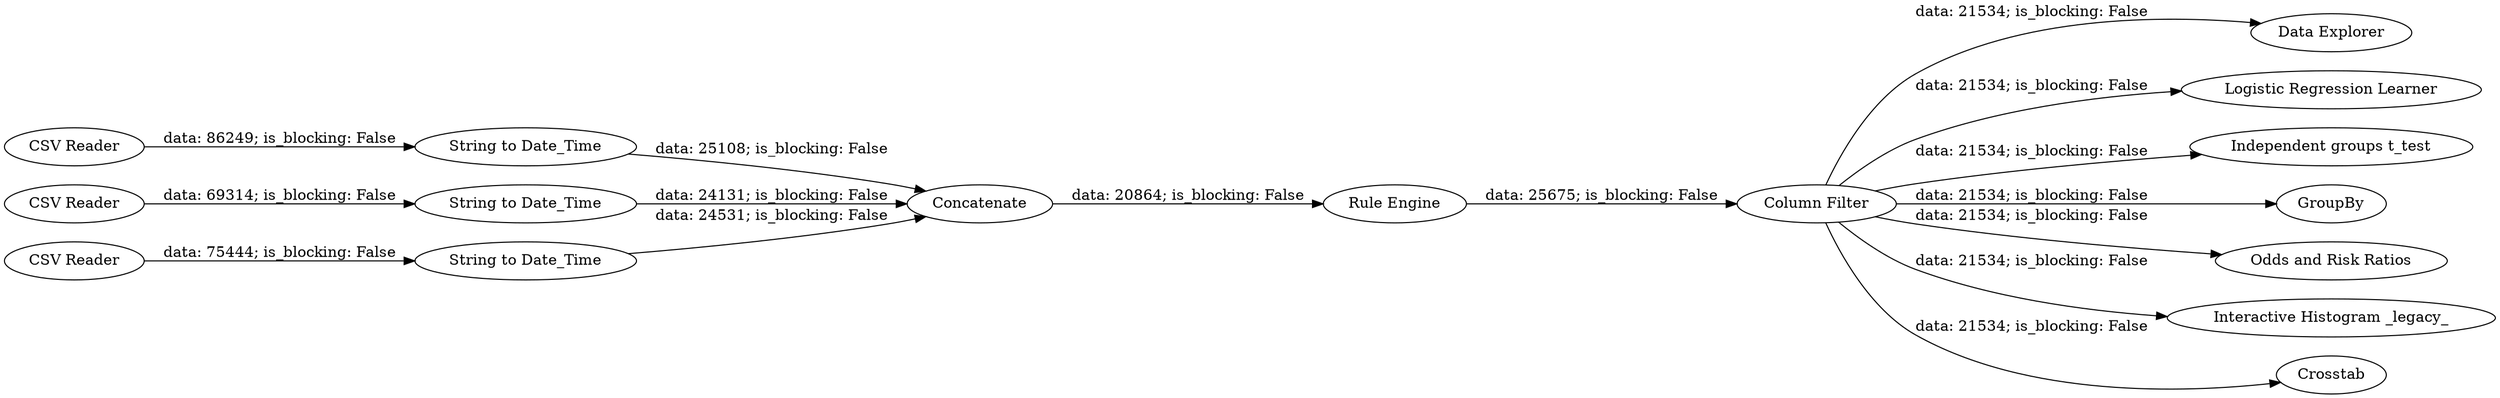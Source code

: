 digraph {
	"-90247751118186557_10" [label="Data Explorer"]
	"-90247751118186557_18" [label="Logistic Regression Learner"]
	"-90247751118186557_5" [label="String to Date_Time"]
	"-90247751118186557_3" [label="CSV Reader"]
	"-90247751118186557_14" [label="Independent groups t_test"]
	"-90247751118186557_6" [label="String to Date_Time"]
	"-90247751118186557_11" [label="Column Filter"]
	"-90247751118186557_2" [label="CSV Reader"]
	"-90247751118186557_8" [label="Rule Engine"]
	"-90247751118186557_1" [label="CSV Reader"]
	"-90247751118186557_13" [label=GroupBy]
	"-90247751118186557_4" [label="String to Date_Time"]
	"-90247751118186557_7" [label=Concatenate]
	"-90247751118186557_16" [label="Odds and Risk Ratios"]
	"-90247751118186557_12" [label="Interactive Histogram _legacy_"]
	"-90247751118186557_17" [label=Crosstab]
	"-90247751118186557_11" -> "-90247751118186557_10" [label="data: 21534; is_blocking: False"]
	"-90247751118186557_6" -> "-90247751118186557_7" [label="data: 24131; is_blocking: False"]
	"-90247751118186557_1" -> "-90247751118186557_4" [label="data: 75444; is_blocking: False"]
	"-90247751118186557_4" -> "-90247751118186557_7" [label="data: 24531; is_blocking: False"]
	"-90247751118186557_7" -> "-90247751118186557_8" [label="data: 20864; is_blocking: False"]
	"-90247751118186557_11" -> "-90247751118186557_13" [label="data: 21534; is_blocking: False"]
	"-90247751118186557_11" -> "-90247751118186557_18" [label="data: 21534; is_blocking: False"]
	"-90247751118186557_11" -> "-90247751118186557_16" [label="data: 21534; is_blocking: False"]
	"-90247751118186557_2" -> "-90247751118186557_5" [label="data: 86249; is_blocking: False"]
	"-90247751118186557_3" -> "-90247751118186557_6" [label="data: 69314; is_blocking: False"]
	"-90247751118186557_11" -> "-90247751118186557_17" [label="data: 21534; is_blocking: False"]
	"-90247751118186557_5" -> "-90247751118186557_7" [label="data: 25108; is_blocking: False"]
	"-90247751118186557_8" -> "-90247751118186557_11" [label="data: 25675; is_blocking: False"]
	"-90247751118186557_11" -> "-90247751118186557_12" [label="data: 21534; is_blocking: False"]
	"-90247751118186557_11" -> "-90247751118186557_14" [label="data: 21534; is_blocking: False"]
	rankdir=LR
}
